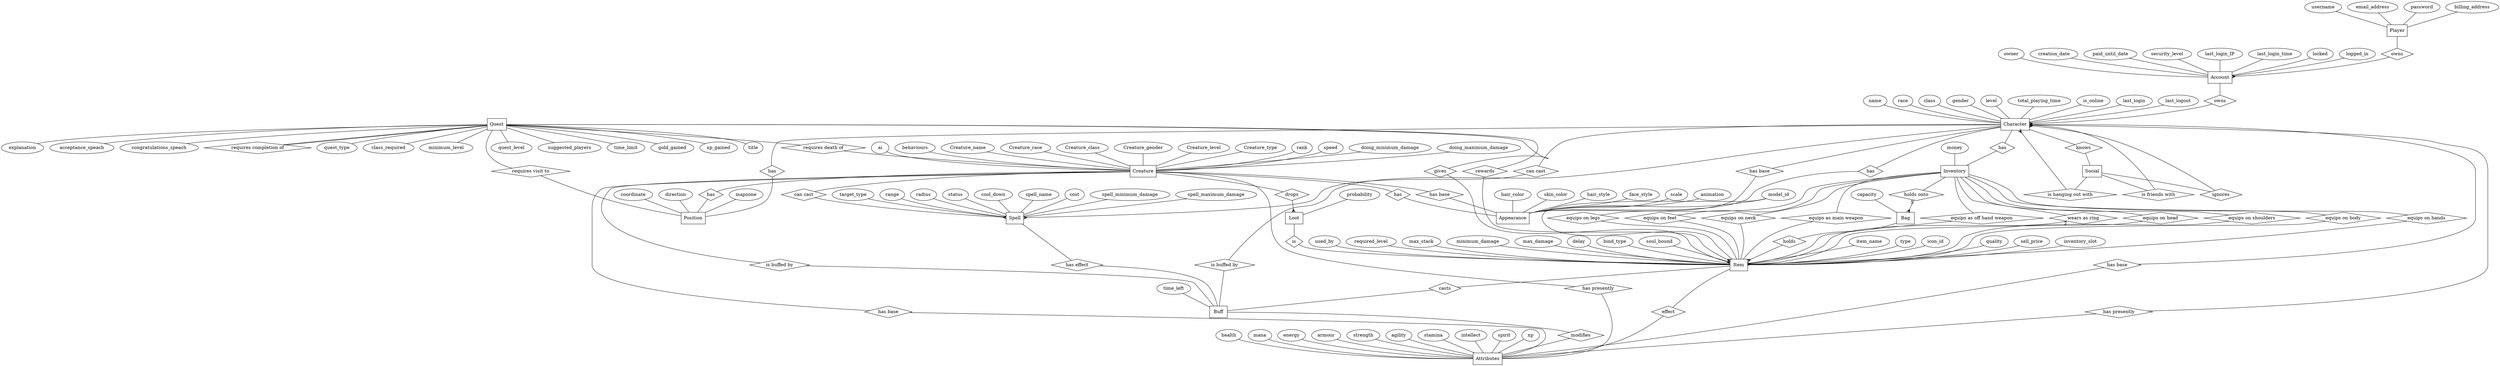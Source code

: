 digraph ERDiagram  {
  splines = true
  

  // Top Level objects
  node [shape=box]
    Player
    Account
    Character
    Position
    Attributes
    Appearance
    Inventory
    Bag
    Item
    Spell
    Buff
    Social
    Creature
    Quest
    Loot

  // Player
  subgraph Player {
    node [shape=ellipse]

      username        -> Player [ arrowhead="none" ]
      email_address   -> Player [ arrowhead="none" ]
      password        -> Player [ arrowhead="none" ]
      billing_address -> Player [ arrowhead="none" ]

    node [shape=diamond, label="owns"]
    
      Player              -> Player_owns_Account [ arrowhead="none" ]
      Player_owns_Account -> Account             [ arrowhead="crow" ]
  }

  // Account
  subgraph Account {
    node [shape=ellipse]
      
      owner           -> Account [ arrowhead="none"]
      creation_date   -> Account [ arrowhead="none"]
      paid_until_date -> Account [ arrowhead="none"]
      security_level  -> Account [ arrowhead="none"]
      last_login_IP   -> Account [ arrowhead="none"]
      last_login_time -> Account [ arrowhead="none"]
      locked          -> Account [ arrowhead="none"]
      logged_in       -> Account [ arrowhead="none"]
    
    node [shape=diamond, label="owns"]
      Account                -> Account_owns_character [ arrowhead="none" ]
      Account_owns_character -> Character              [ arrowhead="crow" ]
  }

  // Character
  subgraph Character {
    node [shape=ellipse]

      name               -> Character [ arrowhead="none" ]
      race               -> Character [ arrowhead="none" ]
      class              -> Character [ arrowhead="none" ]
      gender             -> Character [ arrowhead="none" ]
      level              -> Character [ arrowhead="none" ]
      total_playing_time -> Character [ arrowhead="none" ]
      is_online          -> Character [ arrowhead="none" ]
      last_login         -> Character [ arrowhead="none" ]
      last_logout        -> Character [ arrowhead="none" ]

      node [shape=diamond, label="has"]
        Character -> Character_has_Position [arrowhead="none"]
        Character_has_Position -> Position [arrowhead="none"]

      node [shape=diamond, label="has base"]
        Character -> Character_has_Attributes [arrowhead="none"]
        Character_has_Attributes ->  Attributes [arrowhead="none"]
 
      node [shape=diamond, label="has presently"]
        Character -> Character_has_presently_Attributes [arrowhead="none"]
        Character_has_presently_Attributes ->  Attributes [arrowhead="none"]

      node [shape=diamond, label="has base"]
        Character -> Character_has_base_Appearance [arrowhead="none"]
        Character_has_base_Appearance ->  Appearance [arrowhead="none"]

      node [shape=diamond, label="has"]
        Character -> Character_has_currently_Appearance [arrowhead="none"]
        Character_has_currently_Appearance ->  Appearance [arrowhead="none"]

      node [shape=diamond, label="has"]
        Character -> Character_holds_Inventory  [arrowhead="none"]
        Character_holds_Inventory  ->  Inventory  [arrowhead="none"]

      node [shape=diamond, label="can cast"]
        Character -> Character_can_cast_Spell [ arrowhead="none" ]
        Character_can_cast_Spell -> Spell [ arrowhead="crow" ]

      node [shape=diamond, label="is buffed by"]
        Character -> Character_is_buffed_by_Buff   [ arrowhead="none" ]
        Character_is_buffed_by_Buff   -> Buff   [ arrowhead="none" ]

      node [shape=diamond, label="knows"]
        Character -> Character_knows_Social [ arrowhead="none" ]
        Character_knows_Social -> Social [ arrowhead="none" ]


  }

  // Position
  subgraph Position {
    node [shape=ellipse]

      coordinate -> Position [ arrowhead="none"]
      direction  -> Position [ arrowhead="none"]
      mapzone    -> Position [ arrowhead="none"]
  }

  // Attributes
  subgraph Attributes {
    node [shape=ellipse]

      health    -> Attributes [ arrowhead="none"]
      mana      -> Attributes [ arrowhead="none"]
      energy    -> Attributes [ arrowhead="none"]
      armour    -> Attributes [ arrowhead="none"]
      strength  -> Attributes [ arrowhead="none"]
      agility   -> Attributes [ arrowhead="none"]
      stamina   -> Attributes [ arrowhead="none"]
      intellect -> Attributes [ arrowhead="none"]
      spirit    -> Attributes [ arrowhead="none"]
      xp        -> Attributes [ arrowhead="none"]
  }

  // Appearance
  subgraph Appearance {
    node [shape=ellipse]

      scale      -> Appearance [ arrowhead="none"]
      model_id   -> Appearance [ arrowhead="none"]
      animation  -> Appearance [ arrowhead="none"]
      hair_color -> Appearance [ arrowhead="none"]
      skin_color -> Appearance [ arrowhead="none"]
      hair_style -> Appearance [ arrowhead="none"]
      face_style -> Appearance [ arrowhead="none"]
  }

  // Inventory
  subgraph Inventory {
    node [shape=ellipse]

      money -> Inventory  [ arrowhead="none"]

    node [shape=diamond, label="equips on head"]
      Inventory -> Inventory_equips_on_head_Item [ arrowhead="none" ]
      Inventory_equips_on_head_Item -> Item [ arrowhead="none" ]

    node [shape=diamond, label="equips on shoulders"]
      Inventory -> Inventory_equips_on_shoulders_Item [ arrowhead="none" ]
      Inventory_equips_on_shoulders_Item -> Item [ arrowhead="none" ]

    node [shape=diamond, label="equips on body"] 
      Inventory ->  Inventory_equips_on_body_Item [ arrowhead="none" ]
      Inventory_equips_on_body_Item -> Item [ arrowhead="none" ] 

    node [shape=diamond, label="equips on hands"]
      Inventory -> Inventory_equips_on_hands_Item [ arrowhead="none" ]
      Inventory_equips_on_hands_Item -> Item [ arrowhead="none" ]

    node [shape=diamond, label="equips on legs"]
      Inventory -> Inventory_equips_on_legs_Item [ arrowhead="none" ]
      Inventory_equips_on_legs_Item -> Item [ arrowhead="none" ]

    node [shape=diamond, label="equips on feet"]
      Inventory -> Inventory_equips_on_feet_Item [ arrowhead="none" ]
      Inventory_equips_on_feet_Item -> Item [ arrowhead="none" ]

    node [shape=diamond, label="equips on neck"]
      Inventory -> Inventory_equips_on_neck_Item [ arrowhead="none" ]
      Inventory_equips_on_neck_Item -> Item [ arrowhead="none" ]

    node [shape=diamond, label="equips as main weapon"]
      Inventory -> Inventory_equips_as_main_weapon_Item [ arrowhead="none" ]
      Inventory_equips_as_main_weapon_Item -> Item [ arrowhead="none" ]

    node [shape=diamond, label="equips as off hand weapon"]
      Inventory -> Inventory_equips_as_off_hand_weapon_Item [ arrowhead="none" ]
      Inventory_equips_as_off_hand_weapon_Item -> Item [ arrowhead="none" ]

    node [shape=diamond, label="wears as ring"]
      Inventory -> Inventory_wears_as_ring_Item [ arrowhead="none" ]
      Inventory_wears_as_ring_Item -> Item [ arrowhead="crow", taillabel="2" ]

    node [shape=diamond, label="holds onto"]
      Inventory -> Inventory_holds_onto_Bag [ arrowhead="none" ]
      Inventory_holds_onto_Bag -> Bag [ arrowhead="crow", taillabel="5" ]

  }

  // Bag
  subgraph Bag {
    node [shape=ellipse]

      capacity -> Bag [ arrowhead="none"]

    node [shape=diamond, label="holds"]

      Bag           -> Bag_hold_Item [ arrowhead="none"]
      Bag_hold_Item -> Item          [ arrowhead="crow"]

  }

  // Spell
  subgraph Spell {

    node [shape=ellipse]

      spell_name           -> Spell  [ arrowhead="none"]
      cost                 -> Spell  [ arrowhead="none"]
      spell_minimum_damage -> Spell  [ arrowhead="none"]
      spell_maximum_damage -> Spell  [ arrowhead="none"]
      target_type          -> Spell  [ arrowhead="none"]
      range                -> Spell  [ arrowhead="none"]
      radius               -> Spell  [ arrowhead="none"]
      status               -> Spell  [ arrowhead="none"]
      cool_down            -> Spell  [ arrowhead="none"]

    node [shape=diamond, label="has effect"]
      Spell -> Spell_has_effect_Buff [ arrowhead="none" ]
      Spell_has_effect_Buff -> Buff [ arrowhead="none" ]
  }

  // Buff
  subgraph Buff {

    node [shape=ellipse]
      time_left -> Buff  [ arrowhead="none"]

    node [shape=diamond, label="modifies"]
      Buff -> Buff_modifies_Attributes [ arrowhead="none" ]
      Buff_modifies_Attributes -> Attributes [ arrowhead="none" ]


  }

  // Social
  subgraph Social {

    node [shape=diamond, label="is friends with"]
      Social -> Social_is_friends_with_Character [ arrowhead="none" ]
      Social_is_friends_with_Character -> Character [ arrowhead="crow" ]

    node [shape=diamond, label="ignores"]
      Social -> Social_ignores_Character [ arrowhead="none" ]
      Social_ignores_Character -> Character [ arrowhead="crow" ]

    node [shape=diamond, label="is hanging out with"]
      Social -> Social_is_hanging_out_with_Character [ arrowhead="none" ]
      Social_is_hanging_out_with_Character -> Character [ arrowhead="crow" ]
  }

  // Item
  subgraph Item {

    node [shape=ellipse]

      item_name      -> Item [ arrowhead="none"]
      type           -> Item [ arrowhead="none"]
      icon_id        -> Item [ arrowhead="none"]
      model_id       -> Item [ arrowhead="none"]
      quality        -> Item [ arrowhead="none"]
      sell_price     -> Item [ arrowhead="none"]
      inventory_slot -> Item [ arrowhead="none"]
      used_by        -> Item [ arrowhead="none"]
      required_level -> Item [ arrowhead="none"]
      max_stack      -> Item [ arrowhead="none"]
      minimum_damage -> Item [ arrowhead="none"]
      max_damage     -> Item [ arrowhead="none"]
      delay          -> Item [ arrowhead="none"]
      bind_type      -> Item [ arrowhead="none"]
      soul_bound     -> Item [ arrowhead="none"]

    node [shape=diamond, label="casts"]
      Item -> Item_casts_Buff [ arrowhead="none" ]
      Item_casts_Buff -> Buff [ arrowhead="none" ]

    node [shape=diamond, label="effect"]
      Item -> Item_effect_Attributes [ arrowhead="none" ]
      Item_effect_Attributes -> Attributes [ arrowhead="none" ]
  }

  // Creature
  subgraph Creature {
    node [shape=ellipse]

      Creature_name        -> Creature [ arrowhead="none"]
      Creature_race        -> Creature [ arrowhead="none"]
      Creature_class       -> Creature [ arrowhead="none"]
      Creature_gender      -> Creature [ arrowhead="none"]
      Creature_level       -> Creature [ arrowhead="none"]
      Creature_type        -> Creature [ arrowhead="none"]
      rank                 -> Creature [ arrowhead="none"]
      speed                -> Creature [ arrowhead="none"]
      doing_minimum_damage -> Creature [ arrowhead="none"]
      doing_maximum_damage -> Creature [ arrowhead="none"]
      ai                   -> Creature [ arrowhead="none"]
      behaviours           -> Creature [ arrowhead="none"]

      node [shape=diamond, label="has"]
        Creature -> Creature_has_Position [arrowhead="none"]
        Creature_has_Position -> Position [arrowhead="none"]

      node [shape=diamond, label="has base"]
        Creature -> Creature_has_Attributes [arrowhead="none"]
        Creature_has_Attributes ->  Attributes [arrowhead="none"]
 
      node [shape=diamond, label="has presently"]
        Creature -> Creature_has_presently_Attributes [arrowhead="none"]
        Creature_has_presently_Attributes ->  Attributes [arrowhead="none"]

      node [shape=diamond, label="has base"]
        Creature -> Creature_has_base_Appearance [arrowhead="none"]
        Creature_has_base_Appearance ->  Appearance [arrowhead="none"]

      node [shape=diamond, label="has"]
        Creature -> Creature_has_currently_Appearance [arrowhead="none"]
        Creature_has_currently_Appearance ->  Appearance [arrowhead="none"]

      node [shape=diamond, label="can cast"]
        Creature -> Creature_can_cast_Spell [ arrowhead="none" ]
        Creature_can_cast_Spell -> Spell [ arrowhead="crow" ]

      node [shape=diamond, label="is buffed by"]
        Creature -> Creature_is_buffed_by_Buff   [ arrowhead="none" ]
        Creature_is_buffed_by_Buff   -> Buff   [ arrowhead="none" ]

      node [shape=diamond, label="drops"]
        Creature -> Creature_drops_Loot [ arrowhead="none" ]
        Creature_drops_Loot -> Loot [ arrowhead="crow" ]
  }

  // Loot
  subgraph Loot {
    node [shape=ellipse]
      probability -> Loot  [ arrowhead="none"]

    node [shape=diamond, label="is"]
      Loot -> Loot_is_Item [ arrowhead="none" ]
      Loot_is_Item -> Item [ arrowhead="none" ]
  }

  // Quest
  subgraph Quest {

    node [shape=ellipse]

      Quest -> quest_type             [ arrowhead="none" ]
      Quest -> class_required         [ arrowhead="none" ]
      Quest -> minimum_level          [ arrowhead="none" ]
      Quest -> quest_level            [ arrowhead="none" ]
      Quest -> suggested_players      [ arrowhead="none" ]
      Quest -> time_limit             [ arrowhead="none" ]
      Quest -> gold_gained            [ arrowhead="none" ]
      Quest -> xp_gained              [ arrowhead="none" ]
      Quest -> title                  [ arrowhead="none" ]
      Quest -> explanation            [ arrowhead="none" ]
      Quest -> acceptance_speach      [ arrowhead="none" ]
      Quest -> congratulations_speach [ arrowhead="none" ]


    node [shape=diamond, label="gives"]
      Quest -> Quest_gives_Item [ arrowhead="none" ]
      Quest_gives_Item -> Item [arrowhead="crow" ]

    node [shape=diamond, label="rewards"]
      Quest -> Quest_rewards_Item [ arrowhead="none" ]
      Quest_rewards_Item -> Item [arrowhead="crow" ]

    node [shape=diamond, label="requires visit to"]
      Quest -> Quest_requires_visit_to_Position [ arrowhead="none" ]
      Quest_requires_visit_to_Position -> Position [arrowhead="none" ]

    node [shape=diamond, label="requires death of"]
      Quest -> Quest_requires_death_of_Creature [ arrowhead="none" ]
      Quest_requires_death_of_Creature -> Creature [arrowhead="none" ]

    node [shape=diamond, label="requires completion of"]
      Quest -> Quest_requires_completion_of_Quest [ arrowhead="none" ]
      Quest_requires_completion_of_Quest -> Quest [arrowhead="none" ]

  }
}

